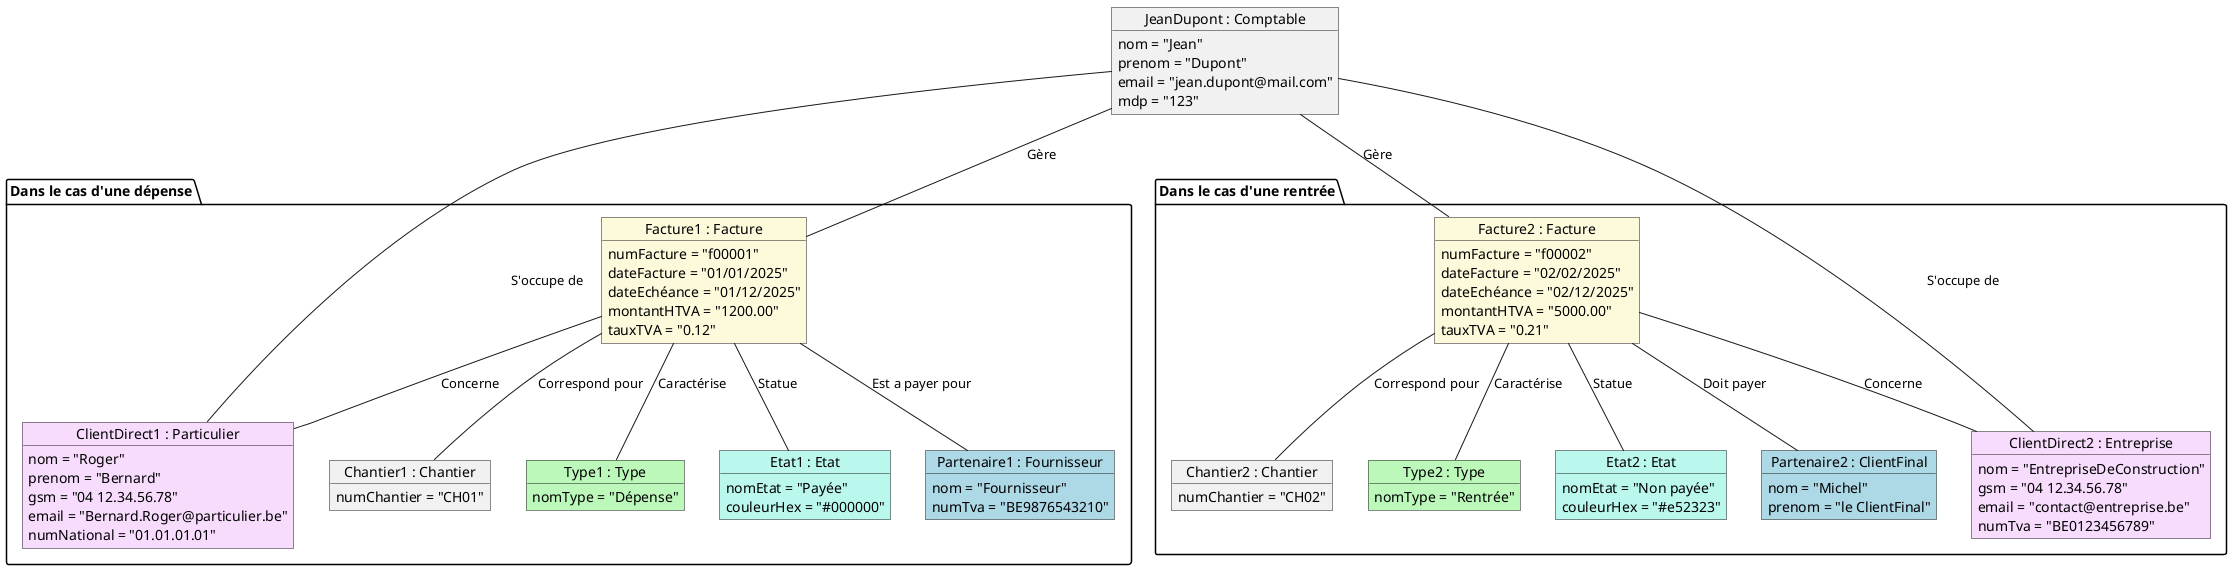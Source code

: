 @startuml
object "JeanDupont : Comptable" as C {
    nom = "Jean"
    prenom = "Dupont"
    email = "jean.dupont@mail.com"
    mdp = "123"
}


'' Cas 1 ------------------------------
package "Dans le cas d'une dépense" {
    object "Facture1 : Facture" as F1  #fdfadc{
        numFacture = "f00001"
        dateFacture = "01/01/2025"
        dateEchéance = "01/12/2025"
        montantHTVA = "1200.00"
        tauxTVA = "0.12"
    }

    object "Chantier1 : Chantier" as CH1 {
        numChantier = "CH01"
    }

    object "Type1 : Type" as T1 #bcf8ba{
        nomType = "Dépense"
    }

    object "Etat1 : Etat" as E1 #baf8ee{
        nomEtat = "Payée"
        couleurHex = "#000000"

    }

    object "ClientDirect1 : Particulier" as CD1 #f8dcfd{
        nom = "Roger"
        prenom = "Bernard"
        gsm = "04 12.34.56.78"
        email = "Bernard.Roger@particulier.be"
        numNational = "01.01.01.01"
    }

    object "Partenaire1 : Fournisseur" as P1 #LightBlue {
        nom = "Fournisseur"
        numTva = "BE9876543210"
    }
}



'' Cas 2 ------------------------------

package "Dans le cas d'une rentrée"{
    object "Facture2 : Facture" as F2 #fdfadc {
        numFacture = "f00002"
        dateFacture = "02/02/2025"
        dateEchéance = "02/12/2025"
        montantHTVA = "5000.00"
        tauxTVA = "0.21"
    }

    object "Chantier2 : Chantier" as CH2 {
        numChantier = "CH02"
    }

    object "Type2 : Type" as T2 #bcf8ba{
        nomType = "Rentrée"
    }

    object "Etat2 : Etat" as E2 #baf8ee{
        nomEtat = "Non payée"
        couleurHex = "#e52323"
    }

    object "ClientDirect2 : Entreprise" as CD2  #f8dcfd {
        nom = "EntrepriseDeConstruction"
        gsm = "04 12.34.56.78"
        email = "contact@entreprise.be"
        numTva = "BE0123456789"
    }

    object "Partenaire2 : ClientFinal" as P2 #LightBlue {
        nom = "Michel"
        prenom = "le ClientFinal"
    }
}

C -- F1: Gère
C -- F2: Gère

F1 -- CH1 : Correspond pour
F1 -- T1 : Caractérise
F1 -- E1 : Statue
C -- CD1 : S'occupe de
F1 -- CD1 : Concerne
F1 -- P1 : Est a payer pour

F2 -- CH2 : Correspond pour
F2 -- T2 : Caractérise
F2 -- E2 : Statue
C -- CD2 : S'occupe de
F2 -- CD2 : Concerne
F2 -- P2 : Doit payer

@enduml
